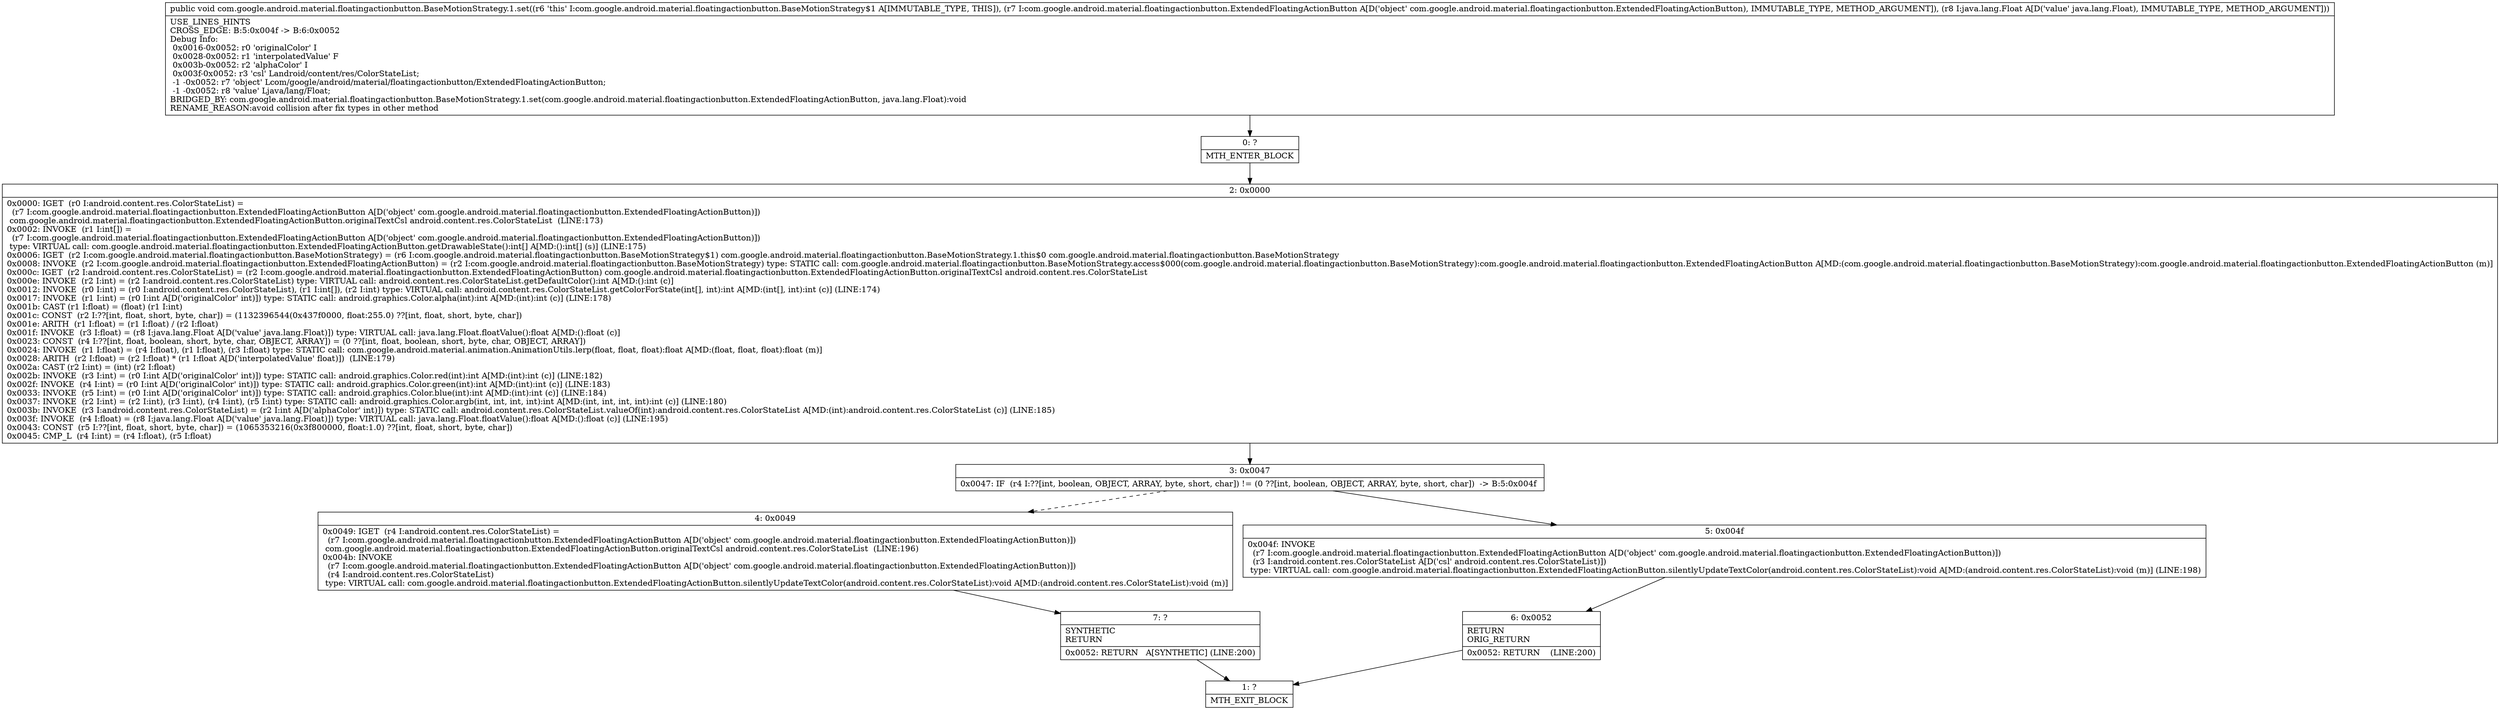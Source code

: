 digraph "CFG forcom.google.android.material.floatingactionbutton.BaseMotionStrategy.1.set(Lcom\/google\/android\/material\/floatingactionbutton\/ExtendedFloatingActionButton;Ljava\/lang\/Float;)V" {
Node_0 [shape=record,label="{0\:\ ?|MTH_ENTER_BLOCK\l}"];
Node_2 [shape=record,label="{2\:\ 0x0000|0x0000: IGET  (r0 I:android.content.res.ColorStateList) = \l  (r7 I:com.google.android.material.floatingactionbutton.ExtendedFloatingActionButton A[D('object' com.google.android.material.floatingactionbutton.ExtendedFloatingActionButton)])\l com.google.android.material.floatingactionbutton.ExtendedFloatingActionButton.originalTextCsl android.content.res.ColorStateList  (LINE:173)\l0x0002: INVOKE  (r1 I:int[]) = \l  (r7 I:com.google.android.material.floatingactionbutton.ExtendedFloatingActionButton A[D('object' com.google.android.material.floatingactionbutton.ExtendedFloatingActionButton)])\l type: VIRTUAL call: com.google.android.material.floatingactionbutton.ExtendedFloatingActionButton.getDrawableState():int[] A[MD:():int[] (s)] (LINE:175)\l0x0006: IGET  (r2 I:com.google.android.material.floatingactionbutton.BaseMotionStrategy) = (r6 I:com.google.android.material.floatingactionbutton.BaseMotionStrategy$1) com.google.android.material.floatingactionbutton.BaseMotionStrategy.1.this$0 com.google.android.material.floatingactionbutton.BaseMotionStrategy \l0x0008: INVOKE  (r2 I:com.google.android.material.floatingactionbutton.ExtendedFloatingActionButton) = (r2 I:com.google.android.material.floatingactionbutton.BaseMotionStrategy) type: STATIC call: com.google.android.material.floatingactionbutton.BaseMotionStrategy.access$000(com.google.android.material.floatingactionbutton.BaseMotionStrategy):com.google.android.material.floatingactionbutton.ExtendedFloatingActionButton A[MD:(com.google.android.material.floatingactionbutton.BaseMotionStrategy):com.google.android.material.floatingactionbutton.ExtendedFloatingActionButton (m)]\l0x000c: IGET  (r2 I:android.content.res.ColorStateList) = (r2 I:com.google.android.material.floatingactionbutton.ExtendedFloatingActionButton) com.google.android.material.floatingactionbutton.ExtendedFloatingActionButton.originalTextCsl android.content.res.ColorStateList \l0x000e: INVOKE  (r2 I:int) = (r2 I:android.content.res.ColorStateList) type: VIRTUAL call: android.content.res.ColorStateList.getDefaultColor():int A[MD:():int (c)]\l0x0012: INVOKE  (r0 I:int) = (r0 I:android.content.res.ColorStateList), (r1 I:int[]), (r2 I:int) type: VIRTUAL call: android.content.res.ColorStateList.getColorForState(int[], int):int A[MD:(int[], int):int (c)] (LINE:174)\l0x0017: INVOKE  (r1 I:int) = (r0 I:int A[D('originalColor' int)]) type: STATIC call: android.graphics.Color.alpha(int):int A[MD:(int):int (c)] (LINE:178)\l0x001b: CAST (r1 I:float) = (float) (r1 I:int) \l0x001c: CONST  (r2 I:??[int, float, short, byte, char]) = (1132396544(0x437f0000, float:255.0) ??[int, float, short, byte, char]) \l0x001e: ARITH  (r1 I:float) = (r1 I:float) \/ (r2 I:float) \l0x001f: INVOKE  (r3 I:float) = (r8 I:java.lang.Float A[D('value' java.lang.Float)]) type: VIRTUAL call: java.lang.Float.floatValue():float A[MD:():float (c)]\l0x0023: CONST  (r4 I:??[int, float, boolean, short, byte, char, OBJECT, ARRAY]) = (0 ??[int, float, boolean, short, byte, char, OBJECT, ARRAY]) \l0x0024: INVOKE  (r1 I:float) = (r4 I:float), (r1 I:float), (r3 I:float) type: STATIC call: com.google.android.material.animation.AnimationUtils.lerp(float, float, float):float A[MD:(float, float, float):float (m)]\l0x0028: ARITH  (r2 I:float) = (r2 I:float) * (r1 I:float A[D('interpolatedValue' float)])  (LINE:179)\l0x002a: CAST (r2 I:int) = (int) (r2 I:float) \l0x002b: INVOKE  (r3 I:int) = (r0 I:int A[D('originalColor' int)]) type: STATIC call: android.graphics.Color.red(int):int A[MD:(int):int (c)] (LINE:182)\l0x002f: INVOKE  (r4 I:int) = (r0 I:int A[D('originalColor' int)]) type: STATIC call: android.graphics.Color.green(int):int A[MD:(int):int (c)] (LINE:183)\l0x0033: INVOKE  (r5 I:int) = (r0 I:int A[D('originalColor' int)]) type: STATIC call: android.graphics.Color.blue(int):int A[MD:(int):int (c)] (LINE:184)\l0x0037: INVOKE  (r2 I:int) = (r2 I:int), (r3 I:int), (r4 I:int), (r5 I:int) type: STATIC call: android.graphics.Color.argb(int, int, int, int):int A[MD:(int, int, int, int):int (c)] (LINE:180)\l0x003b: INVOKE  (r3 I:android.content.res.ColorStateList) = (r2 I:int A[D('alphaColor' int)]) type: STATIC call: android.content.res.ColorStateList.valueOf(int):android.content.res.ColorStateList A[MD:(int):android.content.res.ColorStateList (c)] (LINE:185)\l0x003f: INVOKE  (r4 I:float) = (r8 I:java.lang.Float A[D('value' java.lang.Float)]) type: VIRTUAL call: java.lang.Float.floatValue():float A[MD:():float (c)] (LINE:195)\l0x0043: CONST  (r5 I:??[int, float, short, byte, char]) = (1065353216(0x3f800000, float:1.0) ??[int, float, short, byte, char]) \l0x0045: CMP_L  (r4 I:int) = (r4 I:float), (r5 I:float) \l}"];
Node_3 [shape=record,label="{3\:\ 0x0047|0x0047: IF  (r4 I:??[int, boolean, OBJECT, ARRAY, byte, short, char]) != (0 ??[int, boolean, OBJECT, ARRAY, byte, short, char])  \-\> B:5:0x004f \l}"];
Node_4 [shape=record,label="{4\:\ 0x0049|0x0049: IGET  (r4 I:android.content.res.ColorStateList) = \l  (r7 I:com.google.android.material.floatingactionbutton.ExtendedFloatingActionButton A[D('object' com.google.android.material.floatingactionbutton.ExtendedFloatingActionButton)])\l com.google.android.material.floatingactionbutton.ExtendedFloatingActionButton.originalTextCsl android.content.res.ColorStateList  (LINE:196)\l0x004b: INVOKE  \l  (r7 I:com.google.android.material.floatingactionbutton.ExtendedFloatingActionButton A[D('object' com.google.android.material.floatingactionbutton.ExtendedFloatingActionButton)])\l  (r4 I:android.content.res.ColorStateList)\l type: VIRTUAL call: com.google.android.material.floatingactionbutton.ExtendedFloatingActionButton.silentlyUpdateTextColor(android.content.res.ColorStateList):void A[MD:(android.content.res.ColorStateList):void (m)]\l}"];
Node_7 [shape=record,label="{7\:\ ?|SYNTHETIC\lRETURN\l|0x0052: RETURN   A[SYNTHETIC] (LINE:200)\l}"];
Node_1 [shape=record,label="{1\:\ ?|MTH_EXIT_BLOCK\l}"];
Node_5 [shape=record,label="{5\:\ 0x004f|0x004f: INVOKE  \l  (r7 I:com.google.android.material.floatingactionbutton.ExtendedFloatingActionButton A[D('object' com.google.android.material.floatingactionbutton.ExtendedFloatingActionButton)])\l  (r3 I:android.content.res.ColorStateList A[D('csl' android.content.res.ColorStateList)])\l type: VIRTUAL call: com.google.android.material.floatingactionbutton.ExtendedFloatingActionButton.silentlyUpdateTextColor(android.content.res.ColorStateList):void A[MD:(android.content.res.ColorStateList):void (m)] (LINE:198)\l}"];
Node_6 [shape=record,label="{6\:\ 0x0052|RETURN\lORIG_RETURN\l|0x0052: RETURN    (LINE:200)\l}"];
MethodNode[shape=record,label="{public void com.google.android.material.floatingactionbutton.BaseMotionStrategy.1.set((r6 'this' I:com.google.android.material.floatingactionbutton.BaseMotionStrategy$1 A[IMMUTABLE_TYPE, THIS]), (r7 I:com.google.android.material.floatingactionbutton.ExtendedFloatingActionButton A[D('object' com.google.android.material.floatingactionbutton.ExtendedFloatingActionButton), IMMUTABLE_TYPE, METHOD_ARGUMENT]), (r8 I:java.lang.Float A[D('value' java.lang.Float), IMMUTABLE_TYPE, METHOD_ARGUMENT]))  | USE_LINES_HINTS\lCROSS_EDGE: B:5:0x004f \-\> B:6:0x0052\lDebug Info:\l  0x0016\-0x0052: r0 'originalColor' I\l  0x0028\-0x0052: r1 'interpolatedValue' F\l  0x003b\-0x0052: r2 'alphaColor' I\l  0x003f\-0x0052: r3 'csl' Landroid\/content\/res\/ColorStateList;\l  \-1 \-0x0052: r7 'object' Lcom\/google\/android\/material\/floatingactionbutton\/ExtendedFloatingActionButton;\l  \-1 \-0x0052: r8 'value' Ljava\/lang\/Float;\lBRIDGED_BY: com.google.android.material.floatingactionbutton.BaseMotionStrategy.1.set(com.google.android.material.floatingactionbutton.ExtendedFloatingActionButton, java.lang.Float):void\lRENAME_REASON:avoid collision after fix types in other method\l}"];
MethodNode -> Node_0;Node_0 -> Node_2;
Node_2 -> Node_3;
Node_3 -> Node_4[style=dashed];
Node_3 -> Node_5;
Node_4 -> Node_7;
Node_7 -> Node_1;
Node_5 -> Node_6;
Node_6 -> Node_1;
}

